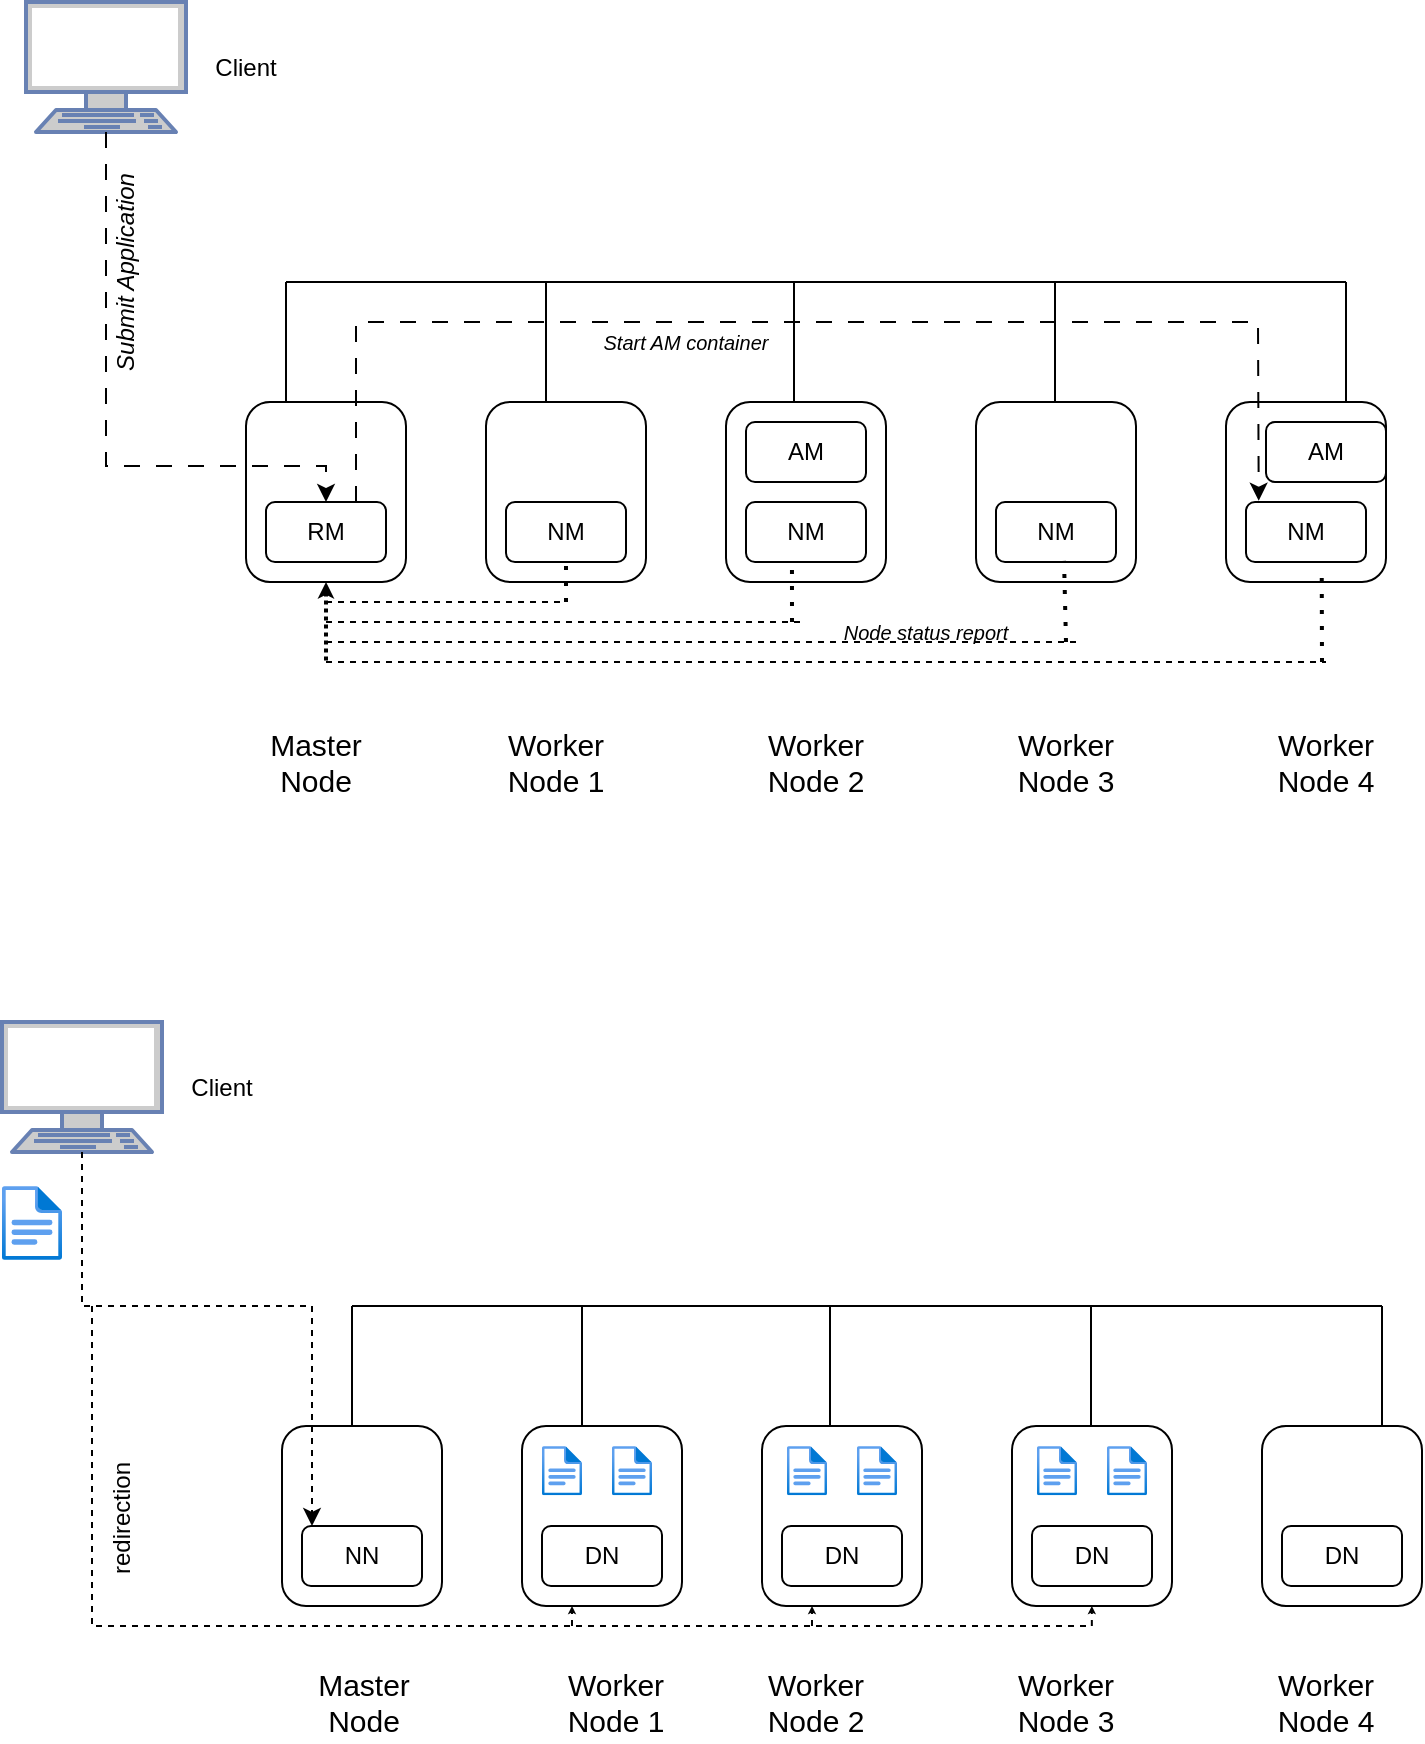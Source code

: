 <mxfile version="24.1.0" type="github">
  <diagram name="Page-1" id="phz_FprpEc_0Dcnx_o0i">
    <mxGraphModel dx="1290" dy="609" grid="1" gridSize="10" guides="1" tooltips="1" connect="1" arrows="1" fold="1" page="1" pageScale="1" pageWidth="827" pageHeight="1169" math="0" shadow="0">
      <root>
        <mxCell id="0" />
        <mxCell id="1" parent="0" />
        <mxCell id="AlaG7t0pZhiAt_VEpUe0-58" value="" style="group" parent="1" vertex="1" connectable="0">
          <mxGeometry x="71" y="60" width="685" height="400" as="geometry" />
        </mxCell>
        <mxCell id="AlaG7t0pZhiAt_VEpUe0-1" value="" style="endArrow=none;html=1;rounded=0;" parent="AlaG7t0pZhiAt_VEpUe0-58" edge="1">
          <mxGeometry width="50" height="50" relative="1" as="geometry">
            <mxPoint x="130" y="140" as="sourcePoint" />
            <mxPoint x="660" y="140" as="targetPoint" />
          </mxGeometry>
        </mxCell>
        <mxCell id="AlaG7t0pZhiAt_VEpUe0-3" value="" style="rounded=1;whiteSpace=wrap;html=1;" parent="AlaG7t0pZhiAt_VEpUe0-58" vertex="1">
          <mxGeometry x="600" y="200" width="80" height="90" as="geometry" />
        </mxCell>
        <mxCell id="AlaG7t0pZhiAt_VEpUe0-4" value="" style="rounded=1;whiteSpace=wrap;html=1;" parent="AlaG7t0pZhiAt_VEpUe0-58" vertex="1">
          <mxGeometry x="475" y="200" width="80" height="90" as="geometry" />
        </mxCell>
        <mxCell id="AlaG7t0pZhiAt_VEpUe0-5" value="" style="rounded=1;whiteSpace=wrap;html=1;" parent="AlaG7t0pZhiAt_VEpUe0-58" vertex="1">
          <mxGeometry x="350" y="200" width="80" height="90" as="geometry" />
        </mxCell>
        <mxCell id="AlaG7t0pZhiAt_VEpUe0-6" value="" style="rounded=1;whiteSpace=wrap;html=1;" parent="AlaG7t0pZhiAt_VEpUe0-58" vertex="1">
          <mxGeometry x="230" y="200" width="80" height="90" as="geometry" />
        </mxCell>
        <mxCell id="AlaG7t0pZhiAt_VEpUe0-7" value="" style="rounded=1;whiteSpace=wrap;html=1;" parent="AlaG7t0pZhiAt_VEpUe0-58" vertex="1">
          <mxGeometry x="110" y="200" width="80" height="90" as="geometry" />
        </mxCell>
        <mxCell id="AlaG7t0pZhiAt_VEpUe0-8" value="" style="endArrow=none;html=1;rounded=0;exitX=0.25;exitY=0;exitDx=0;exitDy=0;" parent="AlaG7t0pZhiAt_VEpUe0-58" source="AlaG7t0pZhiAt_VEpUe0-7" edge="1">
          <mxGeometry width="50" height="50" relative="1" as="geometry">
            <mxPoint x="370" y="230" as="sourcePoint" />
            <mxPoint x="130" y="140" as="targetPoint" />
          </mxGeometry>
        </mxCell>
        <mxCell id="AlaG7t0pZhiAt_VEpUe0-9" value="" style="endArrow=none;html=1;rounded=0;exitX=0.25;exitY=0;exitDx=0;exitDy=0;" parent="AlaG7t0pZhiAt_VEpUe0-58" edge="1">
          <mxGeometry width="50" height="50" relative="1" as="geometry">
            <mxPoint x="260" y="200" as="sourcePoint" />
            <mxPoint x="260" y="140" as="targetPoint" />
          </mxGeometry>
        </mxCell>
        <mxCell id="AlaG7t0pZhiAt_VEpUe0-10" value="" style="endArrow=none;html=1;rounded=0;exitX=0.25;exitY=0;exitDx=0;exitDy=0;" parent="AlaG7t0pZhiAt_VEpUe0-58" edge="1">
          <mxGeometry width="50" height="50" relative="1" as="geometry">
            <mxPoint x="384" y="200" as="sourcePoint" />
            <mxPoint x="384" y="140" as="targetPoint" />
          </mxGeometry>
        </mxCell>
        <mxCell id="AlaG7t0pZhiAt_VEpUe0-11" value="" style="endArrow=none;html=1;rounded=0;exitX=0.25;exitY=0;exitDx=0;exitDy=0;" parent="AlaG7t0pZhiAt_VEpUe0-58" edge="1">
          <mxGeometry width="50" height="50" relative="1" as="geometry">
            <mxPoint x="514.5" y="200" as="sourcePoint" />
            <mxPoint x="514.5" y="140" as="targetPoint" />
          </mxGeometry>
        </mxCell>
        <mxCell id="AlaG7t0pZhiAt_VEpUe0-12" value="" style="endArrow=none;html=1;rounded=0;exitX=0.25;exitY=0;exitDx=0;exitDy=0;" parent="AlaG7t0pZhiAt_VEpUe0-58" edge="1">
          <mxGeometry width="50" height="50" relative="1" as="geometry">
            <mxPoint x="660" y="200" as="sourcePoint" />
            <mxPoint x="660" y="140" as="targetPoint" />
          </mxGeometry>
        </mxCell>
        <mxCell id="AlaG7t0pZhiAt_VEpUe0-15" value="" style="group" parent="AlaG7t0pZhiAt_VEpUe0-58" vertex="1" connectable="0">
          <mxGeometry x="120" y="250" width="60" height="30" as="geometry" />
        </mxCell>
        <mxCell id="AlaG7t0pZhiAt_VEpUe0-13" value="" style="rounded=1;whiteSpace=wrap;html=1;" parent="AlaG7t0pZhiAt_VEpUe0-15" vertex="1">
          <mxGeometry width="60" height="30" as="geometry" />
        </mxCell>
        <mxCell id="AlaG7t0pZhiAt_VEpUe0-14" value="RM" style="text;html=1;strokeColor=none;fillColor=none;align=center;verticalAlign=middle;whiteSpace=wrap;rounded=0;" parent="AlaG7t0pZhiAt_VEpUe0-15" vertex="1">
          <mxGeometry width="60" height="30" as="geometry" />
        </mxCell>
        <mxCell id="AlaG7t0pZhiAt_VEpUe0-16" value="" style="group" parent="AlaG7t0pZhiAt_VEpUe0-58" vertex="1" connectable="0">
          <mxGeometry x="240" y="250" width="60" height="30" as="geometry" />
        </mxCell>
        <mxCell id="AlaG7t0pZhiAt_VEpUe0-17" value="" style="rounded=1;whiteSpace=wrap;html=1;" parent="AlaG7t0pZhiAt_VEpUe0-16" vertex="1">
          <mxGeometry width="60" height="30" as="geometry" />
        </mxCell>
        <mxCell id="AlaG7t0pZhiAt_VEpUe0-18" value="NM" style="text;html=1;strokeColor=none;fillColor=none;align=center;verticalAlign=middle;whiteSpace=wrap;rounded=0;" parent="AlaG7t0pZhiAt_VEpUe0-16" vertex="1">
          <mxGeometry width="60" height="30" as="geometry" />
        </mxCell>
        <mxCell id="AlaG7t0pZhiAt_VEpUe0-19" value="" style="group" parent="AlaG7t0pZhiAt_VEpUe0-58" vertex="1" connectable="0">
          <mxGeometry x="360" y="250" width="60" height="30" as="geometry" />
        </mxCell>
        <mxCell id="AlaG7t0pZhiAt_VEpUe0-20" value="" style="rounded=1;whiteSpace=wrap;html=1;" parent="AlaG7t0pZhiAt_VEpUe0-19" vertex="1">
          <mxGeometry width="60" height="30" as="geometry" />
        </mxCell>
        <mxCell id="AlaG7t0pZhiAt_VEpUe0-21" value="NM" style="text;html=1;strokeColor=none;fillColor=none;align=center;verticalAlign=middle;whiteSpace=wrap;rounded=0;" parent="AlaG7t0pZhiAt_VEpUe0-19" vertex="1">
          <mxGeometry width="60" height="30" as="geometry" />
        </mxCell>
        <mxCell id="AlaG7t0pZhiAt_VEpUe0-22" value="" style="group" parent="AlaG7t0pZhiAt_VEpUe0-58" vertex="1" connectable="0">
          <mxGeometry x="485" y="250" width="60" height="30" as="geometry" />
        </mxCell>
        <mxCell id="AlaG7t0pZhiAt_VEpUe0-23" value="" style="rounded=1;whiteSpace=wrap;html=1;" parent="AlaG7t0pZhiAt_VEpUe0-22" vertex="1">
          <mxGeometry width="60" height="30" as="geometry" />
        </mxCell>
        <mxCell id="AlaG7t0pZhiAt_VEpUe0-24" value="NM" style="text;html=1;strokeColor=none;fillColor=none;align=center;verticalAlign=middle;whiteSpace=wrap;rounded=0;" parent="AlaG7t0pZhiAt_VEpUe0-22" vertex="1">
          <mxGeometry width="60" height="30" as="geometry" />
        </mxCell>
        <mxCell id="AlaG7t0pZhiAt_VEpUe0-25" value="" style="group" parent="AlaG7t0pZhiAt_VEpUe0-58" vertex="1" connectable="0">
          <mxGeometry x="610" y="250" width="60" height="30" as="geometry" />
        </mxCell>
        <mxCell id="AlaG7t0pZhiAt_VEpUe0-26" value="" style="rounded=1;whiteSpace=wrap;html=1;" parent="AlaG7t0pZhiAt_VEpUe0-25" vertex="1">
          <mxGeometry width="60" height="30" as="geometry" />
        </mxCell>
        <mxCell id="AlaG7t0pZhiAt_VEpUe0-27" value="NM" style="text;html=1;strokeColor=none;fillColor=none;align=center;verticalAlign=middle;whiteSpace=wrap;rounded=0;" parent="AlaG7t0pZhiAt_VEpUe0-25" vertex="1">
          <mxGeometry width="60" height="30" as="geometry" />
        </mxCell>
        <mxCell id="AlaG7t0pZhiAt_VEpUe0-28" value="" style="endArrow=none;dashed=1;html=1;rounded=0;" parent="AlaG7t0pZhiAt_VEpUe0-58" edge="1">
          <mxGeometry width="50" height="50" relative="1" as="geometry">
            <mxPoint x="150" y="330" as="sourcePoint" />
            <mxPoint x="650" y="330" as="targetPoint" />
          </mxGeometry>
        </mxCell>
        <mxCell id="AlaG7t0pZhiAt_VEpUe0-29" value="" style="endArrow=none;dashed=1;html=1;rounded=0;" parent="AlaG7t0pZhiAt_VEpUe0-58" edge="1">
          <mxGeometry width="50" height="50" relative="1" as="geometry">
            <mxPoint x="150" y="320" as="sourcePoint" />
            <mxPoint x="525" y="320" as="targetPoint" />
          </mxGeometry>
        </mxCell>
        <mxCell id="AlaG7t0pZhiAt_VEpUe0-30" value="" style="endArrow=none;dashed=1;html=1;rounded=0;" parent="AlaG7t0pZhiAt_VEpUe0-58" edge="1">
          <mxGeometry width="50" height="50" relative="1" as="geometry">
            <mxPoint x="150" y="310" as="sourcePoint" />
            <mxPoint x="390" y="310" as="targetPoint" />
          </mxGeometry>
        </mxCell>
        <mxCell id="AlaG7t0pZhiAt_VEpUe0-31" value="" style="endArrow=none;dashed=1;html=1;rounded=0;" parent="AlaG7t0pZhiAt_VEpUe0-58" edge="1">
          <mxGeometry width="50" height="50" relative="1" as="geometry">
            <mxPoint x="150" y="300" as="sourcePoint" />
            <mxPoint x="270" y="300" as="targetPoint" />
          </mxGeometry>
        </mxCell>
        <mxCell id="AlaG7t0pZhiAt_VEpUe0-32" value="" style="endArrow=none;dashed=1;html=1;dashPattern=1 3;strokeWidth=2;rounded=0;entryX=0.5;entryY=1;entryDx=0;entryDy=0;" parent="AlaG7t0pZhiAt_VEpUe0-58" target="AlaG7t0pZhiAt_VEpUe0-18" edge="1">
          <mxGeometry width="50" height="50" relative="1" as="geometry">
            <mxPoint x="270" y="300" as="sourcePoint" />
            <mxPoint x="320" y="380" as="targetPoint" />
          </mxGeometry>
        </mxCell>
        <mxCell id="AlaG7t0pZhiAt_VEpUe0-33" value="" style="endArrow=none;dashed=1;html=1;dashPattern=1 3;strokeWidth=2;rounded=0;entryX=0.383;entryY=1.009;entryDx=0;entryDy=0;entryPerimeter=0;" parent="AlaG7t0pZhiAt_VEpUe0-58" target="AlaG7t0pZhiAt_VEpUe0-21" edge="1">
          <mxGeometry width="50" height="50" relative="1" as="geometry">
            <mxPoint x="383" y="310" as="sourcePoint" />
            <mxPoint x="383" y="290" as="targetPoint" />
          </mxGeometry>
        </mxCell>
        <mxCell id="AlaG7t0pZhiAt_VEpUe0-34" value="" style="endArrow=none;dashed=1;html=1;dashPattern=1 3;strokeWidth=2;rounded=0;entryX=0.567;entryY=0.981;entryDx=0;entryDy=0;entryPerimeter=0;" parent="AlaG7t0pZhiAt_VEpUe0-58" target="AlaG7t0pZhiAt_VEpUe0-24" edge="1">
          <mxGeometry width="50" height="50" relative="1" as="geometry">
            <mxPoint x="520" y="320" as="sourcePoint" />
            <mxPoint x="520" y="290" as="targetPoint" />
          </mxGeometry>
        </mxCell>
        <mxCell id="AlaG7t0pZhiAt_VEpUe0-36" value="" style="endArrow=none;dashed=1;html=1;dashPattern=1 3;strokeWidth=2;rounded=0;entryX=0.631;entryY=1.079;entryDx=0;entryDy=0;entryPerimeter=0;" parent="AlaG7t0pZhiAt_VEpUe0-58" target="AlaG7t0pZhiAt_VEpUe0-27" edge="1">
          <mxGeometry width="50" height="50" relative="1" as="geometry">
            <mxPoint x="648" y="330" as="sourcePoint" />
            <mxPoint x="420" y="180" as="targetPoint" />
          </mxGeometry>
        </mxCell>
        <mxCell id="AlaG7t0pZhiAt_VEpUe0-37" value="" style="endArrow=none;dashed=1;html=1;strokeWidth=2;rounded=0;entryX=0.5;entryY=1;entryDx=0;entryDy=0;jumpSize=10;dashPattern=1 1;startArrow=classic;startFill=1;exitX=0.5;exitY=1;exitDx=0;exitDy=0;endSize=6;startSize=2;" parent="AlaG7t0pZhiAt_VEpUe0-58" source="AlaG7t0pZhiAt_VEpUe0-7" edge="1">
          <mxGeometry width="50" height="50" relative="1" as="geometry">
            <mxPoint x="420" y="180" as="sourcePoint" />
            <mxPoint x="150" y="330" as="targetPoint" />
          </mxGeometry>
        </mxCell>
        <mxCell id="AlaG7t0pZhiAt_VEpUe0-40" value="" style="fontColor=#0066CC;verticalAlign=top;verticalLabelPosition=bottom;labelPosition=center;align=center;html=1;outlineConnect=0;fillColor=#CCCCCC;strokeColor=#6881B3;gradientColor=none;gradientDirection=north;strokeWidth=2;shape=mxgraph.networks.terminal;" parent="AlaG7t0pZhiAt_VEpUe0-58" vertex="1">
          <mxGeometry width="80" height="65" as="geometry" />
        </mxCell>
        <mxCell id="AlaG7t0pZhiAt_VEpUe0-41" value="" style="endArrow=classic;html=1;rounded=0;dashed=1;dashPattern=8 8;entryX=0.5;entryY=0;entryDx=0;entryDy=0;endFill=1;" parent="AlaG7t0pZhiAt_VEpUe0-58" source="AlaG7t0pZhiAt_VEpUe0-40" target="AlaG7t0pZhiAt_VEpUe0-14" edge="1">
          <mxGeometry relative="1" as="geometry">
            <mxPoint x="190" y="210" as="sourcePoint" />
            <mxPoint x="110" y="232" as="targetPoint" />
            <Array as="points">
              <mxPoint x="40" y="232" />
              <mxPoint x="150" y="232" />
            </Array>
          </mxGeometry>
        </mxCell>
        <mxCell id="AlaG7t0pZhiAt_VEpUe0-42" value="Client" style="text;html=1;strokeColor=none;fillColor=none;align=center;verticalAlign=middle;whiteSpace=wrap;rounded=0;" parent="AlaG7t0pZhiAt_VEpUe0-58" vertex="1">
          <mxGeometry x="80" y="17.5" width="60" height="30" as="geometry" />
        </mxCell>
        <mxCell id="AlaG7t0pZhiAt_VEpUe0-43" value="" style="endArrow=classic;html=1;rounded=0;exitX=0.75;exitY=0;exitDx=0;exitDy=0;entryX=0.106;entryY=-0.022;entryDx=0;entryDy=0;entryPerimeter=0;dashed=1;dashPattern=8 8;endFill=1;" parent="AlaG7t0pZhiAt_VEpUe0-58" source="AlaG7t0pZhiAt_VEpUe0-14" target="AlaG7t0pZhiAt_VEpUe0-27" edge="1">
          <mxGeometry relative="1" as="geometry">
            <mxPoint x="360" y="120" as="sourcePoint" />
            <mxPoint x="630" y="160" as="targetPoint" />
            <Array as="points">
              <mxPoint x="165" y="160" />
              <mxPoint x="616" y="160" />
            </Array>
          </mxGeometry>
        </mxCell>
        <mxCell id="AlaG7t0pZhiAt_VEpUe0-44" value="Start AM container" style="text;html=1;strokeColor=none;fillColor=none;align=center;verticalAlign=middle;whiteSpace=wrap;rounded=0;fontSize=10;fontStyle=2" parent="AlaG7t0pZhiAt_VEpUe0-58" vertex="1">
          <mxGeometry x="280" y="160" width="100" height="20" as="geometry" />
        </mxCell>
        <mxCell id="AlaG7t0pZhiAt_VEpUe0-45" value="" style="group" parent="AlaG7t0pZhiAt_VEpUe0-58" vertex="1" connectable="0">
          <mxGeometry x="620" y="210" width="60" height="30" as="geometry" />
        </mxCell>
        <mxCell id="AlaG7t0pZhiAt_VEpUe0-46" value="" style="rounded=1;whiteSpace=wrap;html=1;" parent="AlaG7t0pZhiAt_VEpUe0-45" vertex="1">
          <mxGeometry width="60" height="30" as="geometry" />
        </mxCell>
        <mxCell id="AlaG7t0pZhiAt_VEpUe0-47" value="AM" style="text;html=1;strokeColor=none;fillColor=none;align=center;verticalAlign=middle;whiteSpace=wrap;rounded=0;" parent="AlaG7t0pZhiAt_VEpUe0-45" vertex="1">
          <mxGeometry width="60" height="30" as="geometry" />
        </mxCell>
        <mxCell id="AlaG7t0pZhiAt_VEpUe0-48" value="Submit Application" style="text;html=1;strokeColor=none;fillColor=none;align=center;verticalAlign=middle;whiteSpace=wrap;rounded=0;spacingBottom=0;textDirection=ltr;labelPosition=center;verticalLabelPosition=middle;rotation=-90;fontStyle=2" parent="AlaG7t0pZhiAt_VEpUe0-58" vertex="1">
          <mxGeometry x="-10" y="120" width="120" height="30" as="geometry" />
        </mxCell>
        <mxCell id="AlaG7t0pZhiAt_VEpUe0-49" value="Master Node" style="text;html=1;strokeColor=none;fillColor=none;align=center;verticalAlign=middle;whiteSpace=wrap;rounded=0;fontSize=15;" parent="AlaG7t0pZhiAt_VEpUe0-58" vertex="1">
          <mxGeometry x="110" y="360" width="70" height="40" as="geometry" />
        </mxCell>
        <mxCell id="AlaG7t0pZhiAt_VEpUe0-50" value="Worker Node 1" style="text;html=1;strokeColor=none;fillColor=none;align=center;verticalAlign=middle;whiteSpace=wrap;rounded=0;fontSize=15;" parent="AlaG7t0pZhiAt_VEpUe0-58" vertex="1">
          <mxGeometry x="230" y="360" width="70" height="40" as="geometry" />
        </mxCell>
        <mxCell id="AlaG7t0pZhiAt_VEpUe0-51" value="Worker Node 2" style="text;html=1;strokeColor=none;fillColor=none;align=center;verticalAlign=middle;whiteSpace=wrap;rounded=0;fontSize=15;" parent="AlaG7t0pZhiAt_VEpUe0-58" vertex="1">
          <mxGeometry x="360" y="360" width="70" height="40" as="geometry" />
        </mxCell>
        <mxCell id="AlaG7t0pZhiAt_VEpUe0-52" value="Worker Node 3" style="text;html=1;strokeColor=none;fillColor=none;align=center;verticalAlign=middle;whiteSpace=wrap;rounded=0;fontSize=15;" parent="AlaG7t0pZhiAt_VEpUe0-58" vertex="1">
          <mxGeometry x="485" y="360" width="70" height="40" as="geometry" />
        </mxCell>
        <mxCell id="AlaG7t0pZhiAt_VEpUe0-53" value="Worker Node 4" style="text;html=1;strokeColor=none;fillColor=none;align=center;verticalAlign=middle;whiteSpace=wrap;rounded=0;fontSize=15;" parent="AlaG7t0pZhiAt_VEpUe0-58" vertex="1">
          <mxGeometry x="615" y="360" width="70" height="40" as="geometry" />
        </mxCell>
        <mxCell id="AlaG7t0pZhiAt_VEpUe0-54" value="" style="group" parent="AlaG7t0pZhiAt_VEpUe0-58" vertex="1" connectable="0">
          <mxGeometry x="360" y="210" width="60" height="30" as="geometry" />
        </mxCell>
        <mxCell id="AlaG7t0pZhiAt_VEpUe0-55" value="" style="rounded=1;whiteSpace=wrap;html=1;" parent="AlaG7t0pZhiAt_VEpUe0-54" vertex="1">
          <mxGeometry width="60" height="30" as="geometry" />
        </mxCell>
        <mxCell id="AlaG7t0pZhiAt_VEpUe0-56" value="AM" style="text;html=1;strokeColor=none;fillColor=none;align=center;verticalAlign=middle;whiteSpace=wrap;rounded=0;" parent="AlaG7t0pZhiAt_VEpUe0-54" vertex="1">
          <mxGeometry width="60" height="30" as="geometry" />
        </mxCell>
        <mxCell id="AlaG7t0pZhiAt_VEpUe0-57" value="Node status report" style="text;html=1;strokeColor=none;fillColor=none;align=center;verticalAlign=middle;whiteSpace=wrap;rounded=0;fontSize=10;spacing=2;fontStyle=2" parent="AlaG7t0pZhiAt_VEpUe0-58" vertex="1">
          <mxGeometry x="400" y="300" width="100" height="30" as="geometry" />
        </mxCell>
        <mxCell id="AlaG7t0pZhiAt_VEpUe0-121" value="" style="group" parent="1" vertex="1" connectable="0">
          <mxGeometry x="59" y="570" width="710" height="302" as="geometry" />
        </mxCell>
        <mxCell id="AlaG7t0pZhiAt_VEpUe0-60" value="" style="endArrow=none;html=1;rounded=0;" parent="AlaG7t0pZhiAt_VEpUe0-121" edge="1">
          <mxGeometry width="50" height="50" relative="1" as="geometry">
            <mxPoint x="175" y="142" as="sourcePoint" />
            <mxPoint x="690" y="142" as="targetPoint" />
          </mxGeometry>
        </mxCell>
        <mxCell id="AlaG7t0pZhiAt_VEpUe0-61" value="" style="rounded=1;whiteSpace=wrap;html=1;" parent="AlaG7t0pZhiAt_VEpUe0-121" vertex="1">
          <mxGeometry x="630" y="202" width="80" height="90" as="geometry" />
        </mxCell>
        <mxCell id="AlaG7t0pZhiAt_VEpUe0-62" value="" style="rounded=1;whiteSpace=wrap;html=1;" parent="AlaG7t0pZhiAt_VEpUe0-121" vertex="1">
          <mxGeometry x="505" y="202" width="80" height="90" as="geometry" />
        </mxCell>
        <mxCell id="AlaG7t0pZhiAt_VEpUe0-63" value="" style="rounded=1;whiteSpace=wrap;html=1;" parent="AlaG7t0pZhiAt_VEpUe0-121" vertex="1">
          <mxGeometry x="380" y="202" width="80" height="90" as="geometry" />
        </mxCell>
        <mxCell id="AlaG7t0pZhiAt_VEpUe0-64" value="" style="rounded=1;whiteSpace=wrap;html=1;" parent="AlaG7t0pZhiAt_VEpUe0-121" vertex="1">
          <mxGeometry x="260" y="202" width="80" height="90" as="geometry" />
        </mxCell>
        <mxCell id="AlaG7t0pZhiAt_VEpUe0-65" value="" style="rounded=1;whiteSpace=wrap;html=1;" parent="AlaG7t0pZhiAt_VEpUe0-121" vertex="1">
          <mxGeometry x="140" y="202" width="80" height="90" as="geometry" />
        </mxCell>
        <mxCell id="AlaG7t0pZhiAt_VEpUe0-66" value="" style="endArrow=none;html=1;rounded=0;exitX=0.5;exitY=0;exitDx=0;exitDy=0;" parent="AlaG7t0pZhiAt_VEpUe0-121" edge="1">
          <mxGeometry width="50" height="50" relative="1" as="geometry">
            <mxPoint x="175" y="202" as="sourcePoint" />
            <mxPoint x="175" y="142" as="targetPoint" />
          </mxGeometry>
        </mxCell>
        <mxCell id="AlaG7t0pZhiAt_VEpUe0-67" value="" style="endArrow=none;html=1;rounded=0;exitX=0.25;exitY=0;exitDx=0;exitDy=0;" parent="AlaG7t0pZhiAt_VEpUe0-121" edge="1">
          <mxGeometry width="50" height="50" relative="1" as="geometry">
            <mxPoint x="290" y="202" as="sourcePoint" />
            <mxPoint x="290" y="142" as="targetPoint" />
          </mxGeometry>
        </mxCell>
        <mxCell id="AlaG7t0pZhiAt_VEpUe0-68" value="" style="endArrow=none;html=1;rounded=0;exitX=0.25;exitY=0;exitDx=0;exitDy=0;" parent="AlaG7t0pZhiAt_VEpUe0-121" edge="1">
          <mxGeometry width="50" height="50" relative="1" as="geometry">
            <mxPoint x="414" y="202" as="sourcePoint" />
            <mxPoint x="414" y="142" as="targetPoint" />
          </mxGeometry>
        </mxCell>
        <mxCell id="AlaG7t0pZhiAt_VEpUe0-69" value="" style="endArrow=none;html=1;rounded=0;exitX=0.25;exitY=0;exitDx=0;exitDy=0;" parent="AlaG7t0pZhiAt_VEpUe0-121" edge="1">
          <mxGeometry width="50" height="50" relative="1" as="geometry">
            <mxPoint x="544.5" y="202" as="sourcePoint" />
            <mxPoint x="544.5" y="142" as="targetPoint" />
          </mxGeometry>
        </mxCell>
        <mxCell id="AlaG7t0pZhiAt_VEpUe0-70" value="" style="endArrow=none;html=1;rounded=0;exitX=0.25;exitY=0;exitDx=0;exitDy=0;" parent="AlaG7t0pZhiAt_VEpUe0-121" edge="1">
          <mxGeometry width="50" height="50" relative="1" as="geometry">
            <mxPoint x="690" y="202" as="sourcePoint" />
            <mxPoint x="690" y="142" as="targetPoint" />
          </mxGeometry>
        </mxCell>
        <mxCell id="AlaG7t0pZhiAt_VEpUe0-71" value="" style="group" parent="AlaG7t0pZhiAt_VEpUe0-121" vertex="1" connectable="0">
          <mxGeometry x="150" y="252" width="60" height="30" as="geometry" />
        </mxCell>
        <mxCell id="AlaG7t0pZhiAt_VEpUe0-72" value="" style="rounded=1;whiteSpace=wrap;html=1;" parent="AlaG7t0pZhiAt_VEpUe0-71" vertex="1">
          <mxGeometry width="60" height="30" as="geometry" />
        </mxCell>
        <mxCell id="AlaG7t0pZhiAt_VEpUe0-73" value="NN" style="text;html=1;strokeColor=none;fillColor=none;align=center;verticalAlign=middle;whiteSpace=wrap;rounded=0;" parent="AlaG7t0pZhiAt_VEpUe0-71" vertex="1">
          <mxGeometry width="60" height="30" as="geometry" />
        </mxCell>
        <mxCell id="AlaG7t0pZhiAt_VEpUe0-74" value="" style="group" parent="AlaG7t0pZhiAt_VEpUe0-121" vertex="1" connectable="0">
          <mxGeometry x="270" y="252" width="60" height="30" as="geometry" />
        </mxCell>
        <mxCell id="AlaG7t0pZhiAt_VEpUe0-75" value="" style="rounded=1;whiteSpace=wrap;html=1;" parent="AlaG7t0pZhiAt_VEpUe0-74" vertex="1">
          <mxGeometry width="60" height="30" as="geometry" />
        </mxCell>
        <mxCell id="AlaG7t0pZhiAt_VEpUe0-76" value="DN" style="text;html=1;strokeColor=none;fillColor=none;align=center;verticalAlign=middle;whiteSpace=wrap;rounded=0;" parent="AlaG7t0pZhiAt_VEpUe0-74" vertex="1">
          <mxGeometry width="60" height="30" as="geometry" />
        </mxCell>
        <mxCell id="AlaG7t0pZhiAt_VEpUe0-77" value="" style="group" parent="AlaG7t0pZhiAt_VEpUe0-121" vertex="1" connectable="0">
          <mxGeometry x="390" y="252" width="60" height="30" as="geometry" />
        </mxCell>
        <mxCell id="AlaG7t0pZhiAt_VEpUe0-78" value="" style="rounded=1;whiteSpace=wrap;html=1;" parent="AlaG7t0pZhiAt_VEpUe0-77" vertex="1">
          <mxGeometry width="60" height="30" as="geometry" />
        </mxCell>
        <mxCell id="AlaG7t0pZhiAt_VEpUe0-79" value="DN" style="text;html=1;strokeColor=none;fillColor=none;align=center;verticalAlign=middle;whiteSpace=wrap;rounded=0;" parent="AlaG7t0pZhiAt_VEpUe0-77" vertex="1">
          <mxGeometry width="60" height="30" as="geometry" />
        </mxCell>
        <mxCell id="AlaG7t0pZhiAt_VEpUe0-80" value="" style="group" parent="AlaG7t0pZhiAt_VEpUe0-121" vertex="1" connectable="0">
          <mxGeometry x="515" y="252" width="60" height="30" as="geometry" />
        </mxCell>
        <mxCell id="AlaG7t0pZhiAt_VEpUe0-81" value="" style="rounded=1;whiteSpace=wrap;html=1;" parent="AlaG7t0pZhiAt_VEpUe0-80" vertex="1">
          <mxGeometry width="60" height="30" as="geometry" />
        </mxCell>
        <mxCell id="AlaG7t0pZhiAt_VEpUe0-82" value="DN" style="text;html=1;strokeColor=none;fillColor=none;align=center;verticalAlign=middle;whiteSpace=wrap;rounded=0;" parent="AlaG7t0pZhiAt_VEpUe0-80" vertex="1">
          <mxGeometry width="60" height="30" as="geometry" />
        </mxCell>
        <mxCell id="AlaG7t0pZhiAt_VEpUe0-83" value="" style="group" parent="AlaG7t0pZhiAt_VEpUe0-121" vertex="1" connectable="0">
          <mxGeometry x="640" y="252" width="60" height="30" as="geometry" />
        </mxCell>
        <mxCell id="AlaG7t0pZhiAt_VEpUe0-84" value="" style="rounded=1;whiteSpace=wrap;html=1;" parent="AlaG7t0pZhiAt_VEpUe0-83" vertex="1">
          <mxGeometry width="60" height="30" as="geometry" />
        </mxCell>
        <mxCell id="AlaG7t0pZhiAt_VEpUe0-85" value="DN" style="text;html=1;strokeColor=none;fillColor=none;align=center;verticalAlign=middle;whiteSpace=wrap;rounded=0;" parent="AlaG7t0pZhiAt_VEpUe0-83" vertex="1">
          <mxGeometry width="60" height="30" as="geometry" />
        </mxCell>
        <mxCell id="AlaG7t0pZhiAt_VEpUe0-104" value="" style="fontColor=#0066CC;verticalAlign=top;verticalLabelPosition=bottom;labelPosition=center;align=center;html=1;outlineConnect=0;fillColor=#CCCCCC;strokeColor=#6881B3;gradientColor=none;gradientDirection=north;strokeWidth=2;shape=mxgraph.networks.terminal;" parent="AlaG7t0pZhiAt_VEpUe0-121" vertex="1">
          <mxGeometry width="80" height="65" as="geometry" />
        </mxCell>
        <mxCell id="AlaG7t0pZhiAt_VEpUe0-105" value="Client" style="text;html=1;strokeColor=none;fillColor=none;align=center;verticalAlign=middle;whiteSpace=wrap;rounded=0;" parent="AlaG7t0pZhiAt_VEpUe0-121" vertex="1">
          <mxGeometry x="80" y="17.5" width="60" height="30" as="geometry" />
        </mxCell>
        <mxCell id="AlaG7t0pZhiAt_VEpUe0-107" value="" style="endArrow=classic;html=1;rounded=0;dashed=1;strokeWidth=1;endFill=1;" parent="AlaG7t0pZhiAt_VEpUe0-121" source="AlaG7t0pZhiAt_VEpUe0-104" edge="1">
          <mxGeometry relative="1" as="geometry">
            <mxPoint x="115" y="242" as="sourcePoint" />
            <mxPoint x="155" y="252" as="targetPoint" />
            <Array as="points">
              <mxPoint x="40" y="142" />
              <mxPoint x="155" y="142" />
            </Array>
          </mxGeometry>
        </mxCell>
        <mxCell id="AlaG7t0pZhiAt_VEpUe0-108" value="" style="endArrow=none;html=1;rounded=0;dashed=1;" parent="AlaG7t0pZhiAt_VEpUe0-121" edge="1">
          <mxGeometry relative="1" as="geometry">
            <mxPoint x="45" y="142" as="sourcePoint" />
            <mxPoint x="545" y="302" as="targetPoint" />
            <Array as="points">
              <mxPoint x="45" y="302" />
            </Array>
          </mxGeometry>
        </mxCell>
        <mxCell id="AlaG7t0pZhiAt_VEpUe0-109" value="" style="endArrow=classic;html=1;rounded=0;dashed=1;endFill=1;endSize=1;" parent="AlaG7t0pZhiAt_VEpUe0-121" edge="1">
          <mxGeometry relative="1" as="geometry">
            <mxPoint x="285" y="302" as="sourcePoint" />
            <mxPoint x="285" y="292" as="targetPoint" />
          </mxGeometry>
        </mxCell>
        <mxCell id="AlaG7t0pZhiAt_VEpUe0-110" value="" style="endArrow=classic;html=1;rounded=0;dashed=1;endFill=1;endSize=1;" parent="AlaG7t0pZhiAt_VEpUe0-121" edge="1">
          <mxGeometry relative="1" as="geometry">
            <mxPoint x="405" y="302" as="sourcePoint" />
            <mxPoint x="405" y="292" as="targetPoint" />
          </mxGeometry>
        </mxCell>
        <mxCell id="AlaG7t0pZhiAt_VEpUe0-111" value="" style="endArrow=classic;html=1;rounded=0;dashed=1;endFill=1;endSize=1;" parent="AlaG7t0pZhiAt_VEpUe0-121" edge="1">
          <mxGeometry relative="1" as="geometry">
            <mxPoint x="544.92" y="302" as="sourcePoint" />
            <mxPoint x="544.92" y="292" as="targetPoint" />
          </mxGeometry>
        </mxCell>
        <mxCell id="AlaG7t0pZhiAt_VEpUe0-112" value="" style="image;aspect=fixed;html=1;points=[];align=center;fontSize=12;image=img/lib/azure2/general/File.svg;" parent="AlaG7t0pZhiAt_VEpUe0-121" vertex="1">
          <mxGeometry y="82" width="30" height="36.97" as="geometry" />
        </mxCell>
        <mxCell id="AlaG7t0pZhiAt_VEpUe0-113" value="" style="image;aspect=fixed;html=1;points=[];align=center;fontSize=12;image=img/lib/azure2/general/File.svg;" parent="AlaG7t0pZhiAt_VEpUe0-121" vertex="1">
          <mxGeometry x="305" y="212" width="20" height="24.65" as="geometry" />
        </mxCell>
        <mxCell id="AlaG7t0pZhiAt_VEpUe0-114" value="" style="image;aspect=fixed;html=1;points=[];align=center;fontSize=12;image=img/lib/azure2/general/File.svg;" parent="AlaG7t0pZhiAt_VEpUe0-121" vertex="1">
          <mxGeometry x="270" y="212" width="20" height="24.65" as="geometry" />
        </mxCell>
        <mxCell id="AlaG7t0pZhiAt_VEpUe0-117" value="" style="image;aspect=fixed;html=1;points=[];align=center;fontSize=12;image=img/lib/azure2/general/File.svg;" parent="AlaG7t0pZhiAt_VEpUe0-121" vertex="1">
          <mxGeometry x="392.5" y="212" width="20" height="24.65" as="geometry" />
        </mxCell>
        <mxCell id="AlaG7t0pZhiAt_VEpUe0-118" value="" style="image;aspect=fixed;html=1;points=[];align=center;fontSize=12;image=img/lib/azure2/general/File.svg;" parent="AlaG7t0pZhiAt_VEpUe0-121" vertex="1">
          <mxGeometry x="427.5" y="212" width="20" height="24.65" as="geometry" />
        </mxCell>
        <mxCell id="AlaG7t0pZhiAt_VEpUe0-119" value="" style="image;aspect=fixed;html=1;points=[];align=center;fontSize=12;image=img/lib/azure2/general/File.svg;" parent="AlaG7t0pZhiAt_VEpUe0-121" vertex="1">
          <mxGeometry x="517.5" y="212" width="20" height="24.65" as="geometry" />
        </mxCell>
        <mxCell id="AlaG7t0pZhiAt_VEpUe0-120" value="" style="image;aspect=fixed;html=1;points=[];align=center;fontSize=12;image=img/lib/azure2/general/File.svg;" parent="AlaG7t0pZhiAt_VEpUe0-121" vertex="1">
          <mxGeometry x="552.5" y="212" width="20" height="24.65" as="geometry" />
        </mxCell>
        <mxCell id="AlaG7t0pZhiAt_VEpUe0-185" value="redirection" style="text;html=1;strokeColor=none;fillColor=none;align=center;verticalAlign=middle;whiteSpace=wrap;rounded=0;rotation=-90;" parent="AlaG7t0pZhiAt_VEpUe0-121" vertex="1">
          <mxGeometry x="30" y="212" width="60" height="72" as="geometry" />
        </mxCell>
        <mxCell id="AlaG7t0pZhiAt_VEpUe0-176" value="Master Node" style="text;html=1;strokeColor=none;fillColor=none;align=center;verticalAlign=middle;whiteSpace=wrap;rounded=0;fontSize=15;" parent="1" vertex="1">
          <mxGeometry x="205" y="890" width="70" height="40" as="geometry" />
        </mxCell>
        <mxCell id="AlaG7t0pZhiAt_VEpUe0-177" value="Worker Node 1" style="text;html=1;strokeColor=none;fillColor=none;align=center;verticalAlign=middle;whiteSpace=wrap;rounded=0;fontSize=15;" parent="1" vertex="1">
          <mxGeometry x="331" y="890" width="70" height="40" as="geometry" />
        </mxCell>
        <mxCell id="AlaG7t0pZhiAt_VEpUe0-182" value="Worker Node 2" style="text;html=1;strokeColor=none;fillColor=none;align=center;verticalAlign=middle;whiteSpace=wrap;rounded=0;fontSize=15;" parent="1" vertex="1">
          <mxGeometry x="431" y="890" width="70" height="40" as="geometry" />
        </mxCell>
        <mxCell id="AlaG7t0pZhiAt_VEpUe0-183" value="Worker Node 3" style="text;html=1;strokeColor=none;fillColor=none;align=center;verticalAlign=middle;whiteSpace=wrap;rounded=0;fontSize=15;" parent="1" vertex="1">
          <mxGeometry x="556" y="890" width="70" height="40" as="geometry" />
        </mxCell>
        <mxCell id="AlaG7t0pZhiAt_VEpUe0-184" value="Worker Node 4" style="text;html=1;strokeColor=none;fillColor=none;align=center;verticalAlign=middle;whiteSpace=wrap;rounded=0;fontSize=15;" parent="1" vertex="1">
          <mxGeometry x="686" y="890" width="70" height="40" as="geometry" />
        </mxCell>
      </root>
    </mxGraphModel>
  </diagram>
</mxfile>
